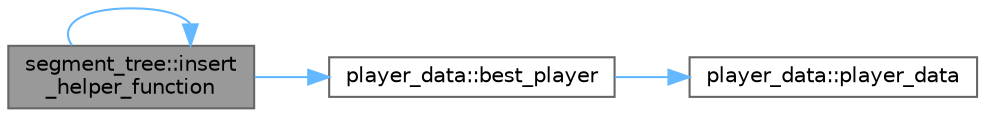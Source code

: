 digraph "segment_tree::insert_helper_function"
{
 // LATEX_PDF_SIZE
  bgcolor="transparent";
  edge [fontname=Helvetica,fontsize=10,labelfontname=Helvetica,labelfontsize=10];
  node [fontname=Helvetica,fontsize=10,shape=box,height=0.2,width=0.4];
  rankdir="LR";
  Node1 [id="Node000001",label="segment_tree::insert\l_helper_function",height=0.2,width=0.4,color="gray40", fillcolor="grey60", style="filled", fontcolor="black",tooltip=" "];
  Node1 -> Node2 [id="edge1_Node000001_Node000002",color="steelblue1",style="solid",tooltip=" "];
  Node2 [id="Node000002",label="player_data::best_player",height=0.2,width=0.4,color="grey40", fillcolor="white", style="filled",URL="$classplayer__data.html#a81e902efa5c509eb547d8c97ef2a56da",tooltip=" "];
  Node2 -> Node3 [id="edge2_Node000002_Node000003",color="steelblue1",style="solid",tooltip=" "];
  Node3 [id="Node000003",label="player_data::player_data",height=0.2,width=0.4,color="grey40", fillcolor="white", style="filled",URL="$classplayer__data.html#a752ca599cc2a2f7a92b49ca838610ab5",tooltip=" "];
  Node1 -> Node1 [id="edge3_Node000001_Node000001",color="steelblue1",style="solid",tooltip=" "];
}
